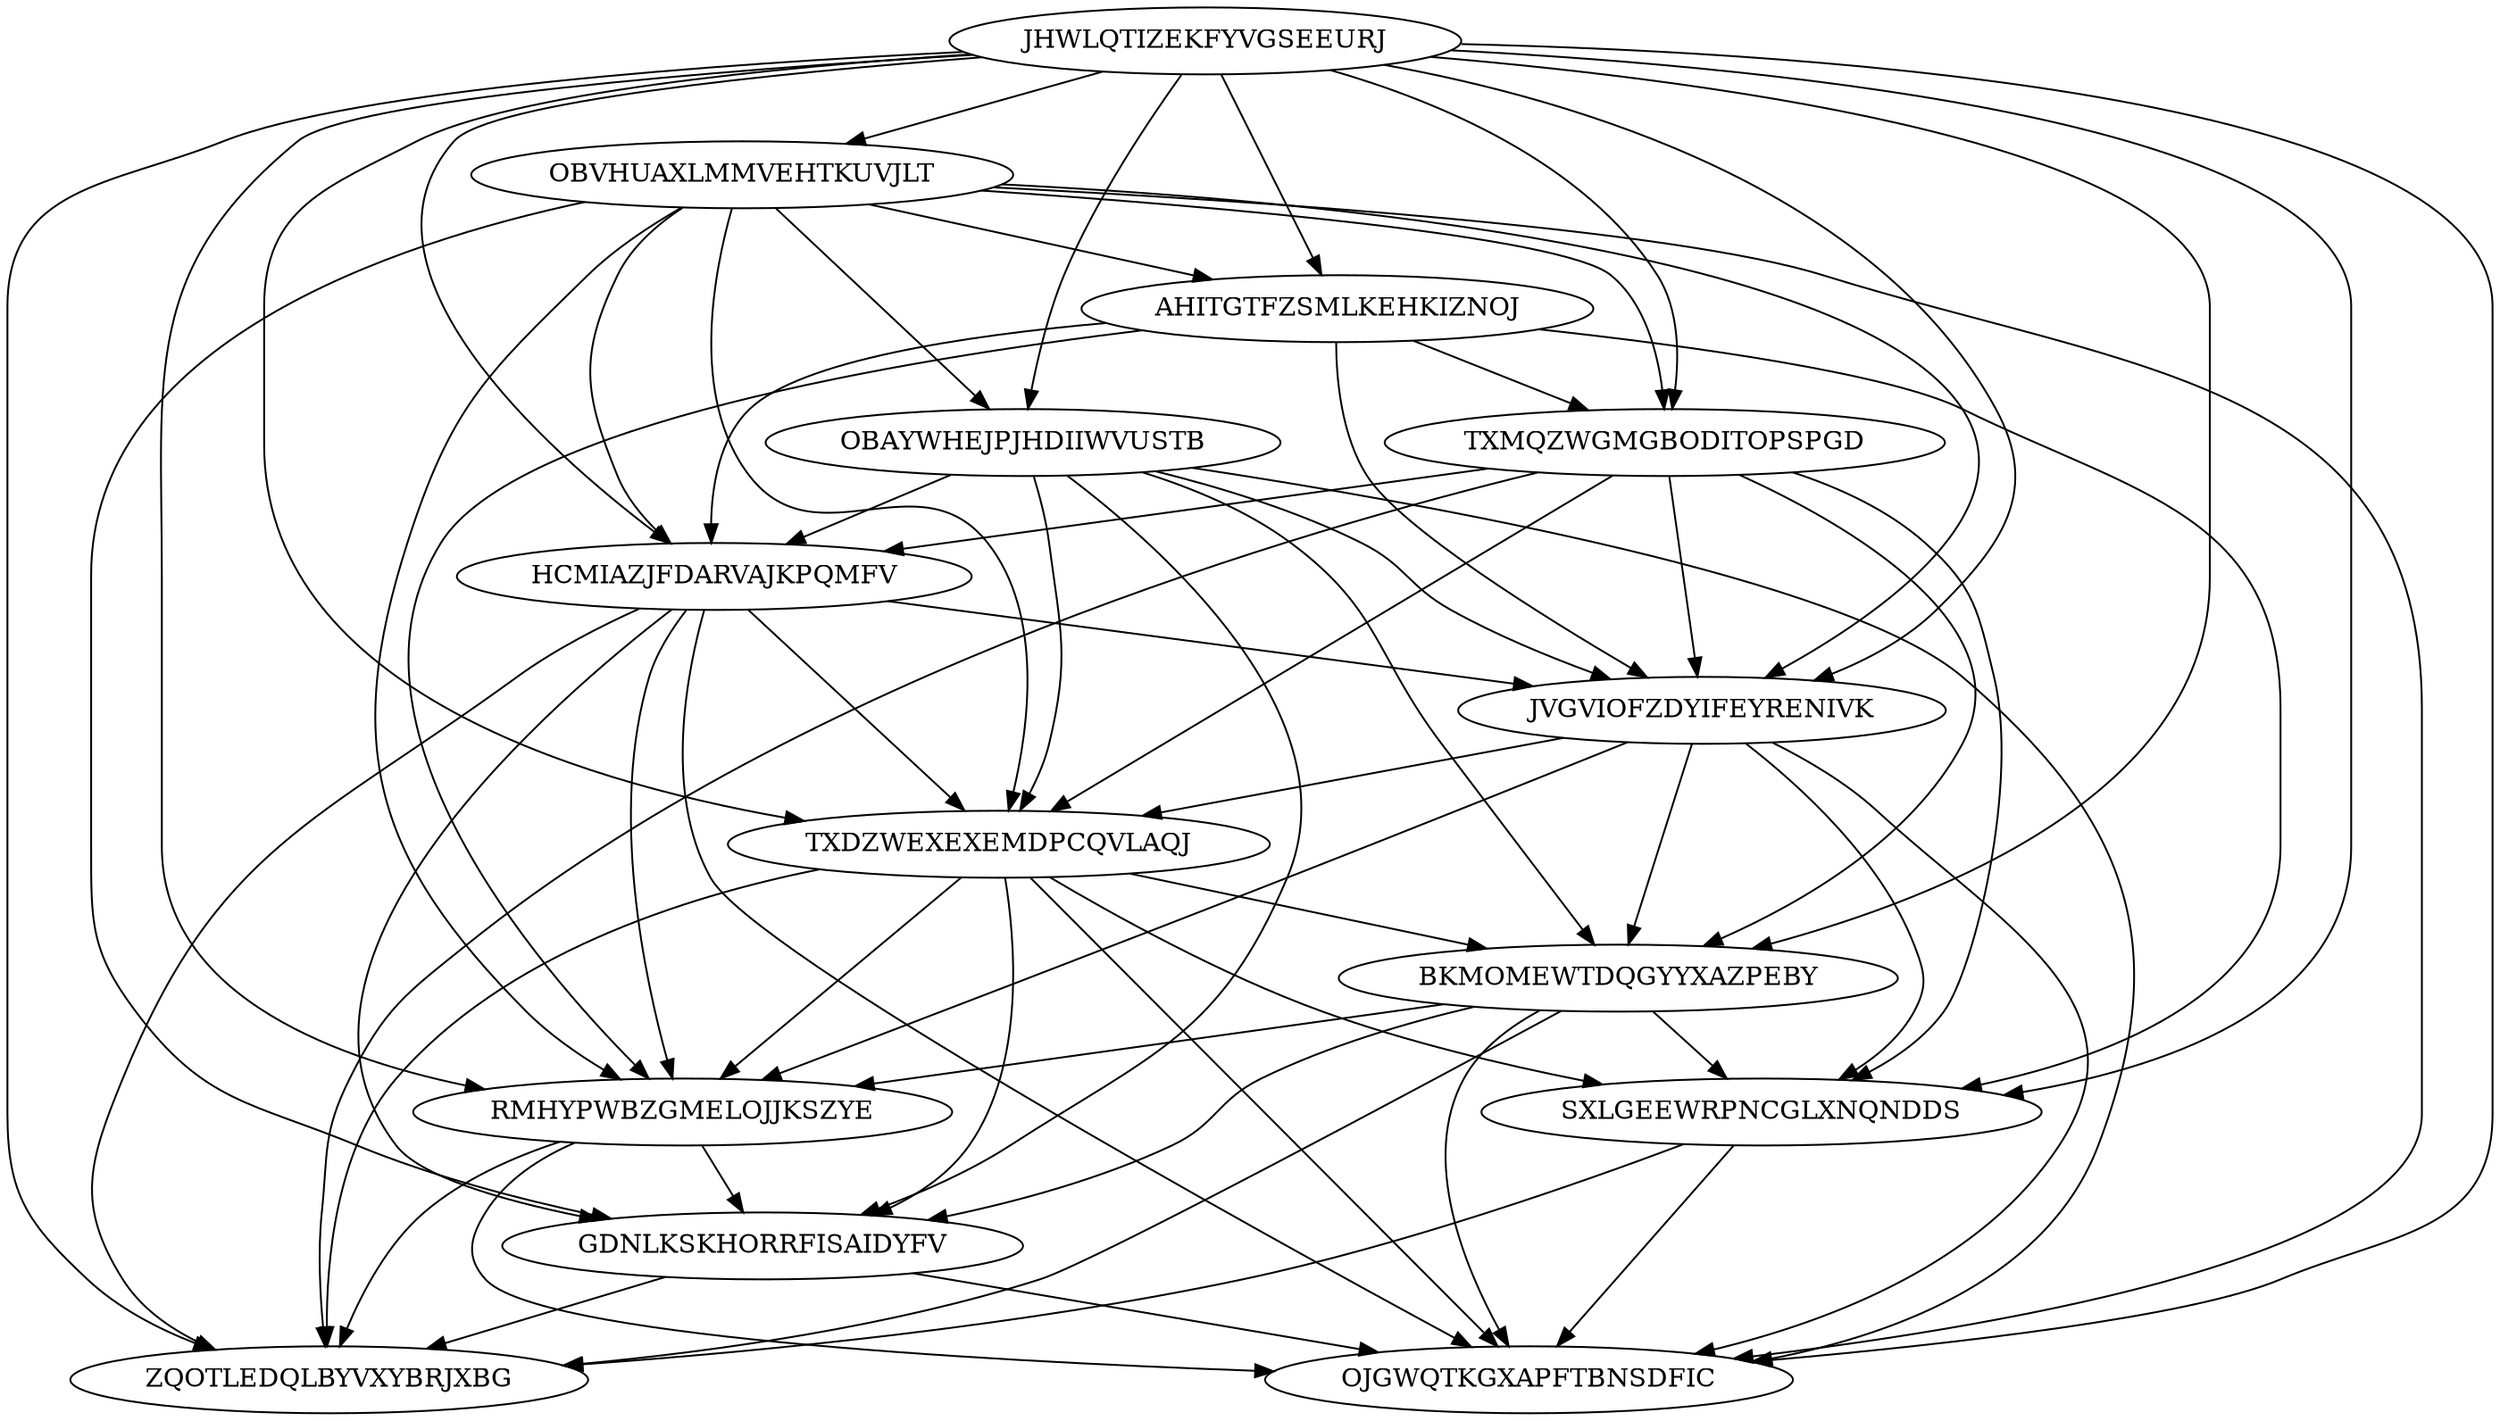 digraph N14M67 {
	JHWLQTIZEKFYVGSEEURJ	[Weight=14];
	OBVHUAXLMMVEHTKUVJLT	[Weight=19];
	OBAYWHEJPJHDIIWVUSTB	[Weight=11];
	AHITGTFZSMLKEHKIZNOJ	[Weight=15];
	TXMQZWGMGBODITOPSPGD	[Weight=10];
	HCMIAZJFDARVAJKPQMFV	[Weight=12];
	JVGVIOFZDYIFEYRENIVK	[Weight=19];
	TXDZWEXEXEMDPCQVLAQJ	[Weight=14];
	BKMOMEWTDQGYYXAZPEBY	[Weight=19];
	SXLGEEWRPNCGLXNQNDDS	[Weight=14];
	RMHYPWBZGMELOJJKSZYE	[Weight=18];
	GDNLKSKHORRFISAIDYFV	[Weight=11];
	OJGWQTKGXAPFTBNSDFIC	[Weight=17];
	ZQOTLEDQLBYVXYBRJXBG	[Weight=17];
	AHITGTFZSMLKEHKIZNOJ -> HCMIAZJFDARVAJKPQMFV [Weight=10];
	JHWLQTIZEKFYVGSEEURJ -> TXMQZWGMGBODITOPSPGD [Weight=11];
	JHWLQTIZEKFYVGSEEURJ -> OBAYWHEJPJHDIIWVUSTB [Weight=18];
	TXMQZWGMGBODITOPSPGD -> HCMIAZJFDARVAJKPQMFV [Weight=14];
	OBVHUAXLMMVEHTKUVJLT -> OBAYWHEJPJHDIIWVUSTB [Weight=14];
	JVGVIOFZDYIFEYRENIVK -> BKMOMEWTDQGYYXAZPEBY [Weight=13];
	HCMIAZJFDARVAJKPQMFV -> JVGVIOFZDYIFEYRENIVK [Weight=13];
	JVGVIOFZDYIFEYRENIVK -> OJGWQTKGXAPFTBNSDFIC [Weight=13];
	JVGVIOFZDYIFEYRENIVK -> RMHYPWBZGMELOJJKSZYE [Weight=13];
	JHWLQTIZEKFYVGSEEURJ -> AHITGTFZSMLKEHKIZNOJ [Weight=19];
	RMHYPWBZGMELOJJKSZYE -> OJGWQTKGXAPFTBNSDFIC [Weight=17];
	BKMOMEWTDQGYYXAZPEBY -> SXLGEEWRPNCGLXNQNDDS [Weight=13];
	TXDZWEXEXEMDPCQVLAQJ -> OJGWQTKGXAPFTBNSDFIC [Weight=10];
	AHITGTFZSMLKEHKIZNOJ -> TXMQZWGMGBODITOPSPGD [Weight=16];
	AHITGTFZSMLKEHKIZNOJ -> RMHYPWBZGMELOJJKSZYE [Weight=10];
	RMHYPWBZGMELOJJKSZYE -> ZQOTLEDQLBYVXYBRJXBG [Weight=18];
	JHWLQTIZEKFYVGSEEURJ -> OJGWQTKGXAPFTBNSDFIC [Weight=20];
	OBAYWHEJPJHDIIWVUSTB -> BKMOMEWTDQGYYXAZPEBY [Weight=15];
	OBAYWHEJPJHDIIWVUSTB -> GDNLKSKHORRFISAIDYFV [Weight=20];
	JHWLQTIZEKFYVGSEEURJ -> OBVHUAXLMMVEHTKUVJLT [Weight=15];
	GDNLKSKHORRFISAIDYFV -> ZQOTLEDQLBYVXYBRJXBG [Weight=17];
	OBAYWHEJPJHDIIWVUSTB -> JVGVIOFZDYIFEYRENIVK [Weight=13];
	BKMOMEWTDQGYYXAZPEBY -> OJGWQTKGXAPFTBNSDFIC [Weight=13];
	OBVHUAXLMMVEHTKUVJLT -> TXDZWEXEXEMDPCQVLAQJ [Weight=17];
	OBVHUAXLMMVEHTKUVJLT -> OJGWQTKGXAPFTBNSDFIC [Weight=10];
	JHWLQTIZEKFYVGSEEURJ -> ZQOTLEDQLBYVXYBRJXBG [Weight=10];
	BKMOMEWTDQGYYXAZPEBY -> ZQOTLEDQLBYVXYBRJXBG [Weight=12];
	JHWLQTIZEKFYVGSEEURJ -> SXLGEEWRPNCGLXNQNDDS [Weight=13];
	OBVHUAXLMMVEHTKUVJLT -> TXMQZWGMGBODITOPSPGD [Weight=18];
	OBVHUAXLMMVEHTKUVJLT -> HCMIAZJFDARVAJKPQMFV [Weight=17];
	TXDZWEXEXEMDPCQVLAQJ -> BKMOMEWTDQGYYXAZPEBY [Weight=14];
	OBVHUAXLMMVEHTKUVJLT -> GDNLKSKHORRFISAIDYFV [Weight=15];
	TXMQZWGMGBODITOPSPGD -> TXDZWEXEXEMDPCQVLAQJ [Weight=19];
	TXMQZWGMGBODITOPSPGD -> SXLGEEWRPNCGLXNQNDDS [Weight=19];
	HCMIAZJFDARVAJKPQMFV -> RMHYPWBZGMELOJJKSZYE [Weight=19];
	OBAYWHEJPJHDIIWVUSTB -> OJGWQTKGXAPFTBNSDFIC [Weight=13];
	JHWLQTIZEKFYVGSEEURJ -> RMHYPWBZGMELOJJKSZYE [Weight=16];
	GDNLKSKHORRFISAIDYFV -> OJGWQTKGXAPFTBNSDFIC [Weight=13];
	SXLGEEWRPNCGLXNQNDDS -> OJGWQTKGXAPFTBNSDFIC [Weight=17];
	JVGVIOFZDYIFEYRENIVK -> SXLGEEWRPNCGLXNQNDDS [Weight=11];
	TXDZWEXEXEMDPCQVLAQJ -> SXLGEEWRPNCGLXNQNDDS [Weight=13];
	JVGVIOFZDYIFEYRENIVK -> TXDZWEXEXEMDPCQVLAQJ [Weight=14];
	HCMIAZJFDARVAJKPQMFV -> TXDZWEXEXEMDPCQVLAQJ [Weight=18];
	OBVHUAXLMMVEHTKUVJLT -> RMHYPWBZGMELOJJKSZYE [Weight=11];
	OBVHUAXLMMVEHTKUVJLT -> JVGVIOFZDYIFEYRENIVK [Weight=12];
	OBVHUAXLMMVEHTKUVJLT -> AHITGTFZSMLKEHKIZNOJ [Weight=14];
	HCMIAZJFDARVAJKPQMFV -> ZQOTLEDQLBYVXYBRJXBG [Weight=16];
	BKMOMEWTDQGYYXAZPEBY -> RMHYPWBZGMELOJJKSZYE [Weight=19];
	TXDZWEXEXEMDPCQVLAQJ -> ZQOTLEDQLBYVXYBRJXBG [Weight=19];
	TXMQZWGMGBODITOPSPGD -> JVGVIOFZDYIFEYRENIVK [Weight=11];
	AHITGTFZSMLKEHKIZNOJ -> JVGVIOFZDYIFEYRENIVK [Weight=18];
	SXLGEEWRPNCGLXNQNDDS -> ZQOTLEDQLBYVXYBRJXBG [Weight=19];
	AHITGTFZSMLKEHKIZNOJ -> SXLGEEWRPNCGLXNQNDDS [Weight=18];
	TXDZWEXEXEMDPCQVLAQJ -> RMHYPWBZGMELOJJKSZYE [Weight=13];
	HCMIAZJFDARVAJKPQMFV -> GDNLKSKHORRFISAIDYFV [Weight=11];
	JHWLQTIZEKFYVGSEEURJ -> BKMOMEWTDQGYYXAZPEBY [Weight=19];
	OBAYWHEJPJHDIIWVUSTB -> TXDZWEXEXEMDPCQVLAQJ [Weight=15];
	JHWLQTIZEKFYVGSEEURJ -> HCMIAZJFDARVAJKPQMFV [Weight=18];
	JHWLQTIZEKFYVGSEEURJ -> TXDZWEXEXEMDPCQVLAQJ [Weight=16];
	TXDZWEXEXEMDPCQVLAQJ -> GDNLKSKHORRFISAIDYFV [Weight=10];
	HCMIAZJFDARVAJKPQMFV -> OJGWQTKGXAPFTBNSDFIC [Weight=18];
	TXMQZWGMGBODITOPSPGD -> ZQOTLEDQLBYVXYBRJXBG [Weight=15];
	OBAYWHEJPJHDIIWVUSTB -> HCMIAZJFDARVAJKPQMFV [Weight=17];
	BKMOMEWTDQGYYXAZPEBY -> GDNLKSKHORRFISAIDYFV [Weight=18];
	JHWLQTIZEKFYVGSEEURJ -> JVGVIOFZDYIFEYRENIVK [Weight=20];
	RMHYPWBZGMELOJJKSZYE -> GDNLKSKHORRFISAIDYFV [Weight=17];
	TXMQZWGMGBODITOPSPGD -> BKMOMEWTDQGYYXAZPEBY [Weight=15];
}
